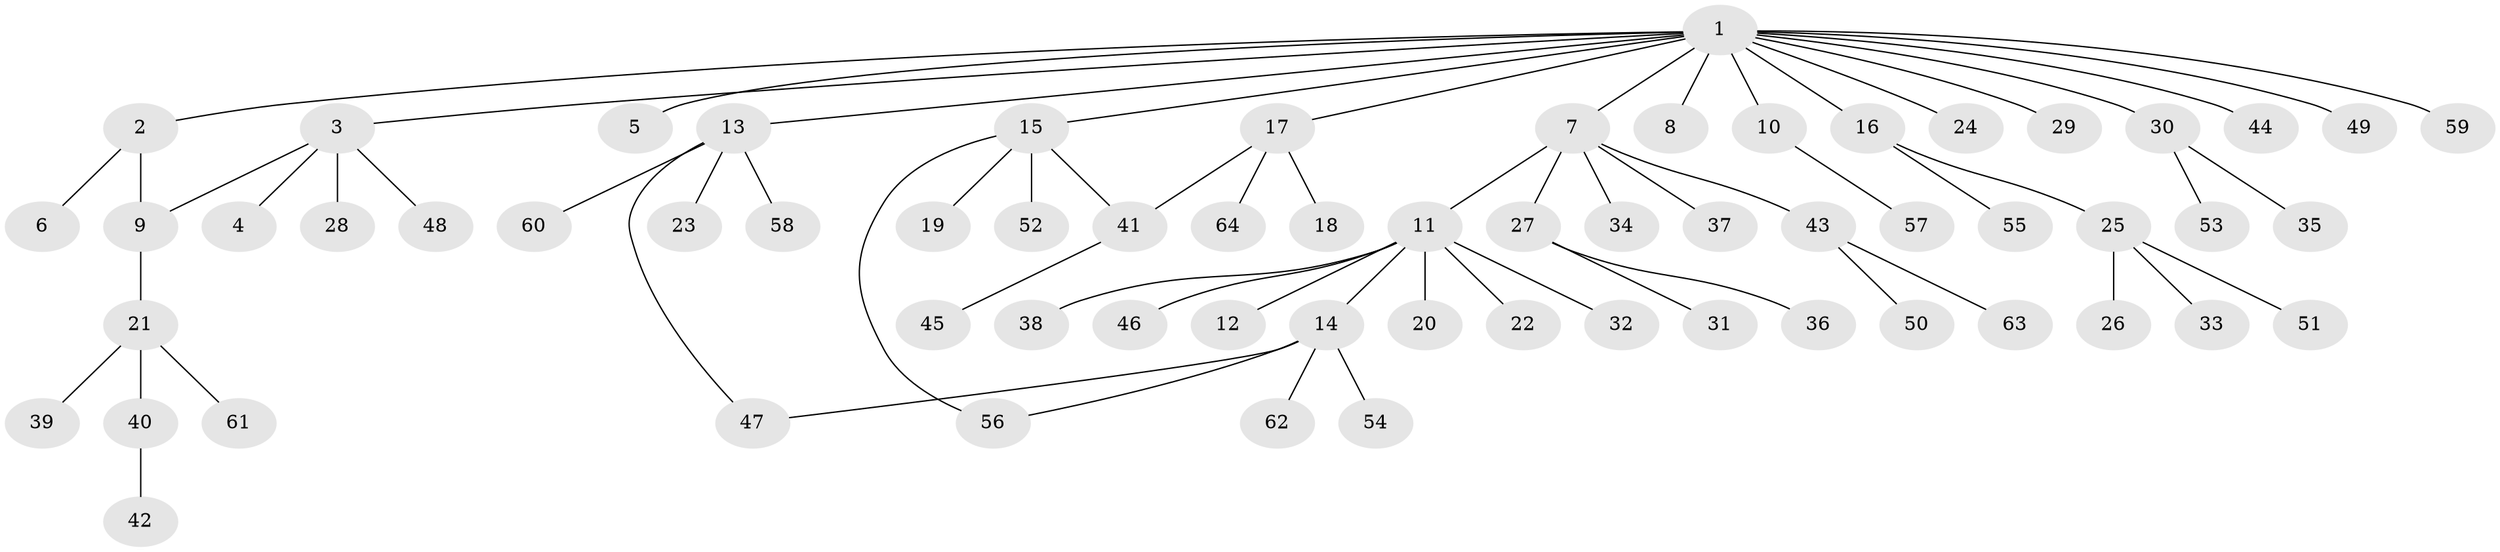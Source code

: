 // coarse degree distribution, {1: 0.5384615384615384, 4: 0.038461538461538464, 6: 0.038461538461538464, 3: 0.11538461538461539, 2: 0.23076923076923078, 13: 0.038461538461538464}
// Generated by graph-tools (version 1.1) at 2025/36/03/04/25 23:36:51]
// undirected, 64 vertices, 67 edges
graph export_dot {
  node [color=gray90,style=filled];
  1;
  2;
  3;
  4;
  5;
  6;
  7;
  8;
  9;
  10;
  11;
  12;
  13;
  14;
  15;
  16;
  17;
  18;
  19;
  20;
  21;
  22;
  23;
  24;
  25;
  26;
  27;
  28;
  29;
  30;
  31;
  32;
  33;
  34;
  35;
  36;
  37;
  38;
  39;
  40;
  41;
  42;
  43;
  44;
  45;
  46;
  47;
  48;
  49;
  50;
  51;
  52;
  53;
  54;
  55;
  56;
  57;
  58;
  59;
  60;
  61;
  62;
  63;
  64;
  1 -- 2;
  1 -- 3;
  1 -- 5;
  1 -- 7;
  1 -- 8;
  1 -- 10;
  1 -- 13;
  1 -- 15;
  1 -- 16;
  1 -- 17;
  1 -- 24;
  1 -- 29;
  1 -- 30;
  1 -- 44;
  1 -- 49;
  1 -- 59;
  2 -- 6;
  2 -- 9;
  3 -- 4;
  3 -- 9;
  3 -- 28;
  3 -- 48;
  7 -- 11;
  7 -- 27;
  7 -- 34;
  7 -- 37;
  7 -- 43;
  9 -- 21;
  10 -- 57;
  11 -- 12;
  11 -- 14;
  11 -- 20;
  11 -- 22;
  11 -- 32;
  11 -- 38;
  11 -- 46;
  13 -- 23;
  13 -- 47;
  13 -- 58;
  13 -- 60;
  14 -- 47;
  14 -- 54;
  14 -- 56;
  14 -- 62;
  15 -- 19;
  15 -- 41;
  15 -- 52;
  15 -- 56;
  16 -- 25;
  16 -- 55;
  17 -- 18;
  17 -- 41;
  17 -- 64;
  21 -- 39;
  21 -- 40;
  21 -- 61;
  25 -- 26;
  25 -- 33;
  25 -- 51;
  27 -- 31;
  27 -- 36;
  30 -- 35;
  30 -- 53;
  40 -- 42;
  41 -- 45;
  43 -- 50;
  43 -- 63;
}
